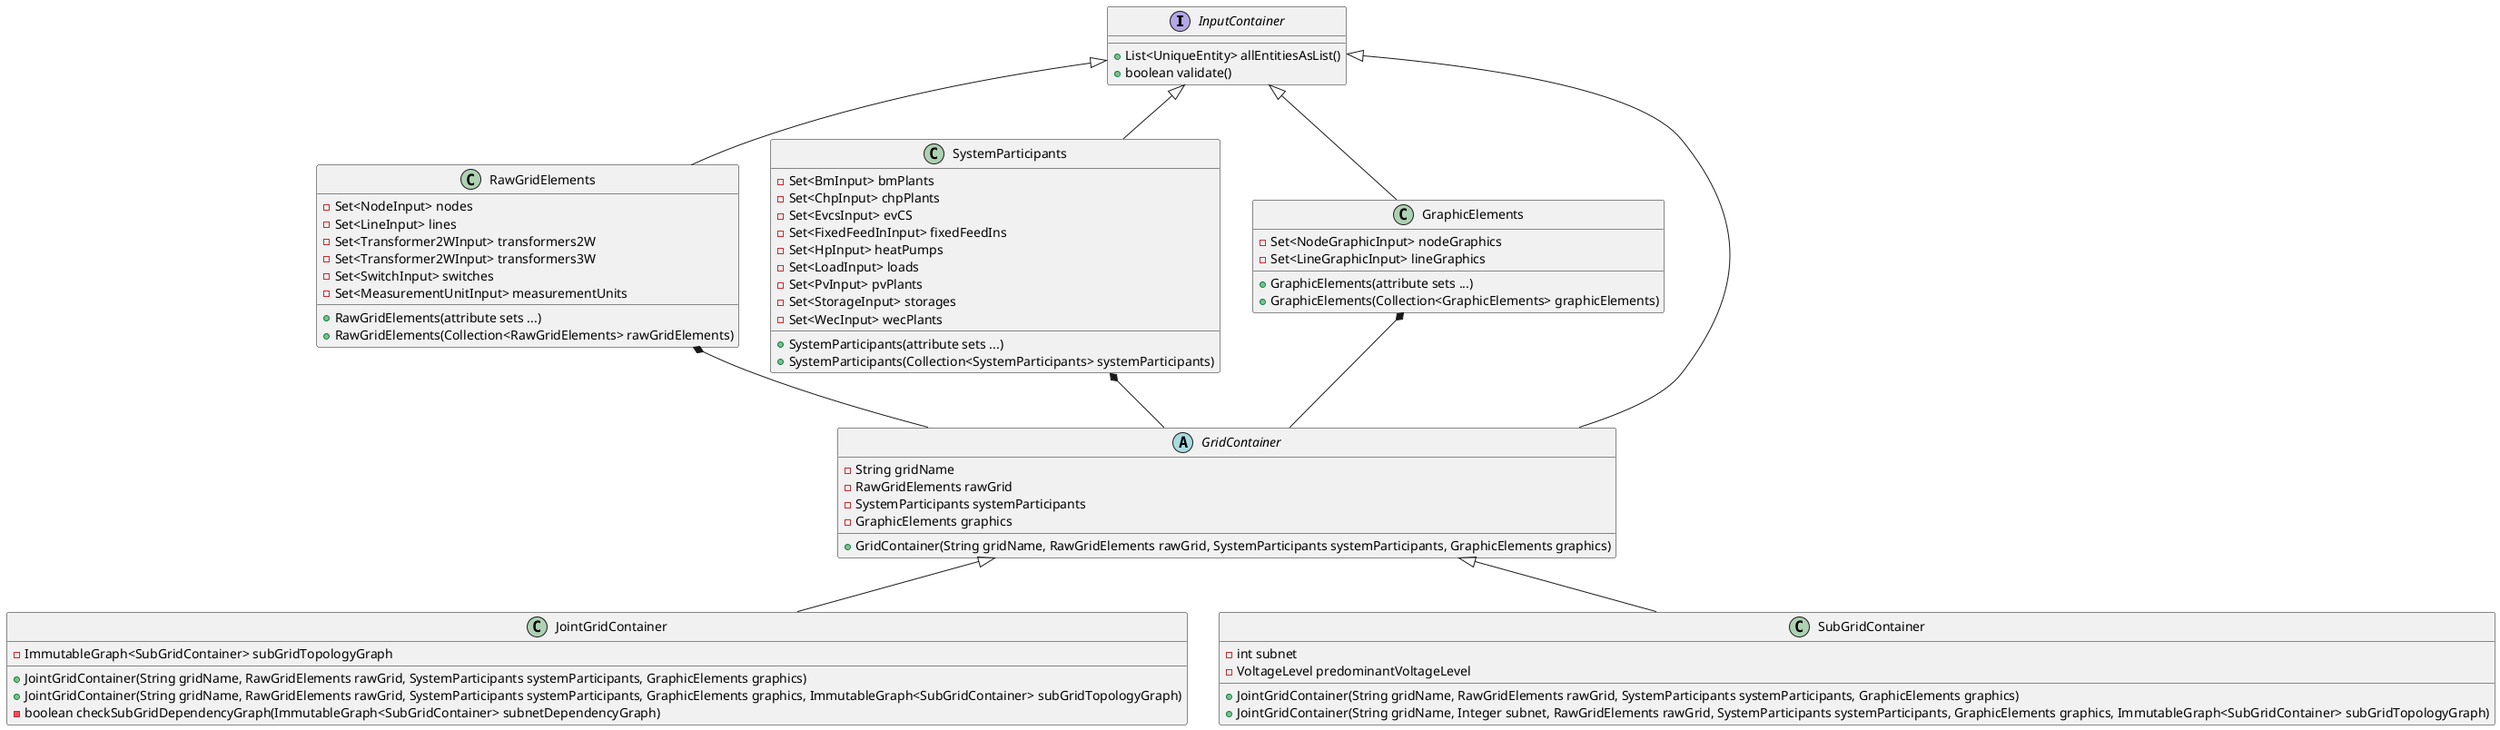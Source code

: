 @startuml
Interface InputContainer {
    + List<UniqueEntity> allEntitiesAsList()
    + boolean validate()
}

Class RawGridElements {
    - Set<NodeInput> nodes
    - Set<LineInput> lines
    - Set<Transformer2WInput> transformers2W
    - Set<Transformer2WInput> transformers3W
    - Set<SwitchInput> switches
    - Set<MeasurementUnitInput> measurementUnits
    + RawGridElements(attribute sets ...)
    + RawGridElements(Collection<RawGridElements> rawGridElements)
}
InputContainer <|-- RawGridElements

Class SystemParticipants {
  - Set<BmInput> bmPlants
  - Set<ChpInput> chpPlants
  - Set<EvcsInput> evCS
  - Set<FixedFeedInInput> fixedFeedIns
  - Set<HpInput> heatPumps
  - Set<LoadInput> loads
  - Set<PvInput> pvPlants
  - Set<StorageInput> storages
  - Set<WecInput> wecPlants
  + SystemParticipants(attribute sets ...)
  + SystemParticipants(Collection<SystemParticipants> systemParticipants)
}
InputContainer <|-- SystemParticipants

Class GraphicElements {
  - Set<NodeGraphicInput> nodeGraphics
  - Set<LineGraphicInput> lineGraphics
  + GraphicElements(attribute sets ...)
  + GraphicElements(Collection<GraphicElements> graphicElements)
}
InputContainer <|-- GraphicElements

Abstract Class GridContainer {
  - String gridName
  - RawGridElements rawGrid
  - SystemParticipants systemParticipants
  - GraphicElements graphics
  + GridContainer(String gridName, RawGridElements rawGrid, SystemParticipants systemParticipants, GraphicElements graphics)
}
InputContainer <|-- GridContainer
RawGridElements *-- GridContainer
SystemParticipants *-- GridContainer
GraphicElements *-- GridContainer

Class JointGridContainer {
  - ImmutableGraph<SubGridContainer> subGridTopologyGraph
  + JointGridContainer(String gridName, RawGridElements rawGrid, SystemParticipants systemParticipants, GraphicElements graphics)
  + JointGridContainer(String gridName, RawGridElements rawGrid, SystemParticipants systemParticipants, GraphicElements graphics, ImmutableGraph<SubGridContainer> subGridTopologyGraph)
  - boolean checkSubGridDependencyGraph(ImmutableGraph<SubGridContainer> subnetDependencyGraph)
}
GridContainer <|-- JointGridContainer

Class SubGridContainer{
  - int subnet
  - VoltageLevel predominantVoltageLevel
  + JointGridContainer(String gridName, RawGridElements rawGrid, SystemParticipants systemParticipants, GraphicElements graphics)
  + JointGridContainer(String gridName, Integer subnet, RawGridElements rawGrid, SystemParticipants systemParticipants, GraphicElements graphics, ImmutableGraph<SubGridContainer> subGridTopologyGraph)
}
GridContainer <|-- SubGridContainer
@enduml